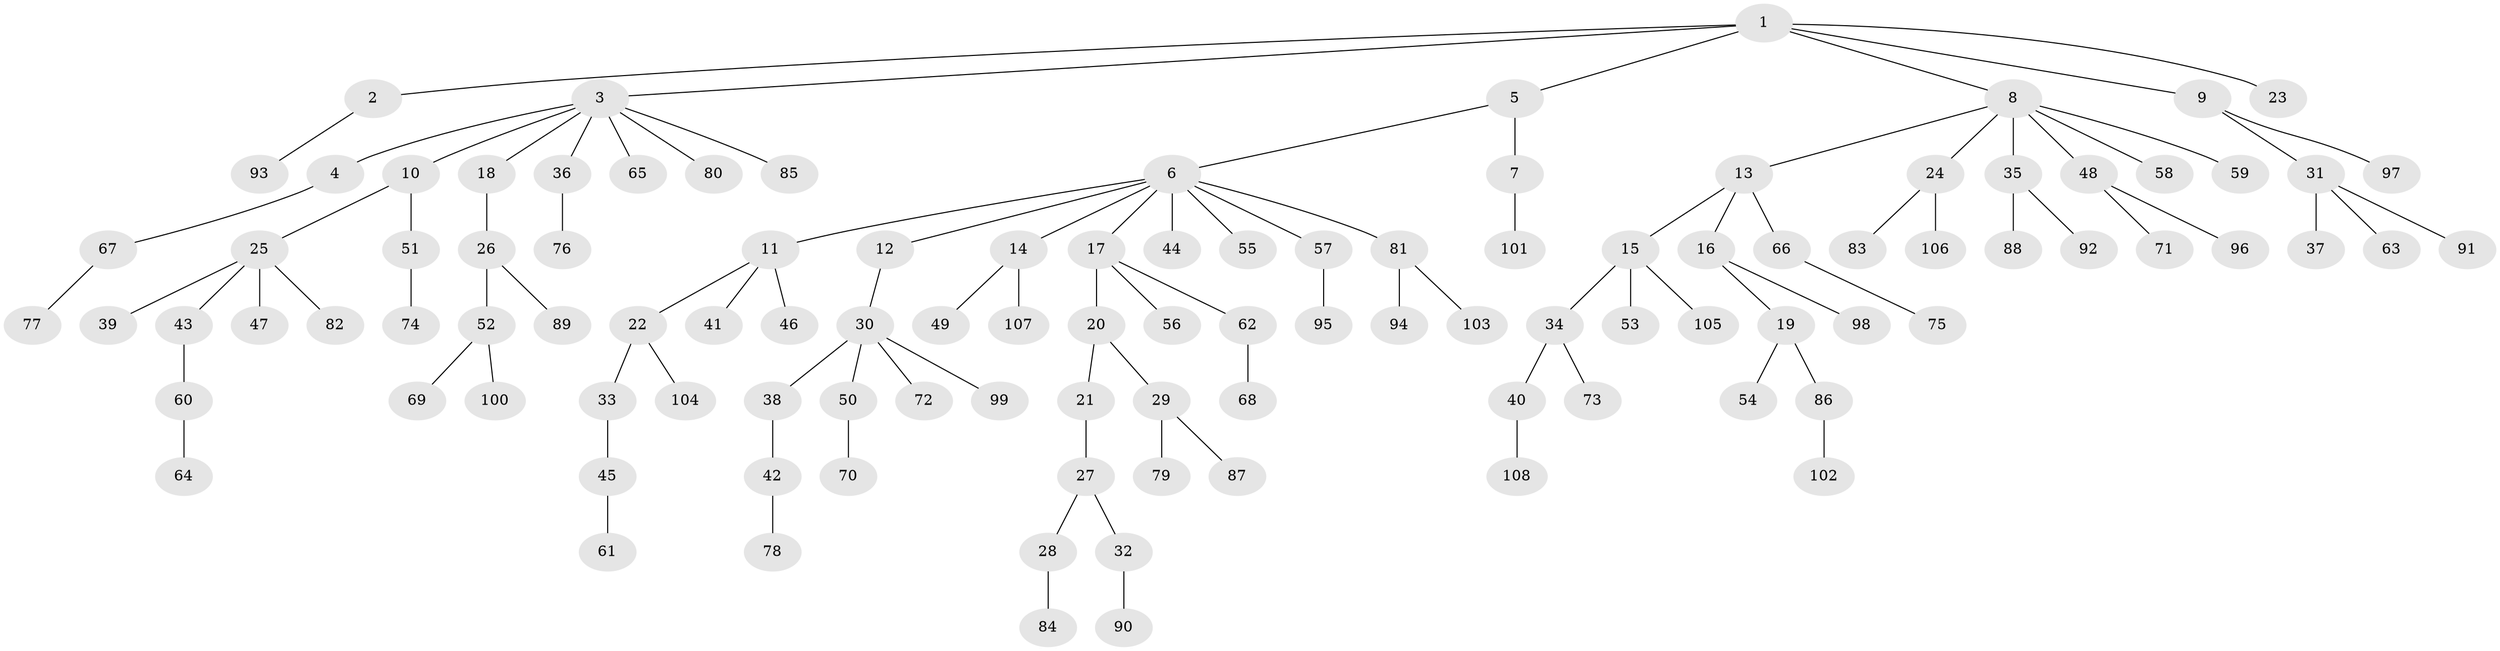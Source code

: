 // coarse degree distribution, {12: 0.015625, 2: 0.140625, 3: 0.140625, 9: 0.015625, 1: 0.609375, 5: 0.015625, 4: 0.0625}
// Generated by graph-tools (version 1.1) at 2025/19/03/04/25 18:19:22]
// undirected, 108 vertices, 107 edges
graph export_dot {
graph [start="1"]
  node [color=gray90,style=filled];
  1;
  2;
  3;
  4;
  5;
  6;
  7;
  8;
  9;
  10;
  11;
  12;
  13;
  14;
  15;
  16;
  17;
  18;
  19;
  20;
  21;
  22;
  23;
  24;
  25;
  26;
  27;
  28;
  29;
  30;
  31;
  32;
  33;
  34;
  35;
  36;
  37;
  38;
  39;
  40;
  41;
  42;
  43;
  44;
  45;
  46;
  47;
  48;
  49;
  50;
  51;
  52;
  53;
  54;
  55;
  56;
  57;
  58;
  59;
  60;
  61;
  62;
  63;
  64;
  65;
  66;
  67;
  68;
  69;
  70;
  71;
  72;
  73;
  74;
  75;
  76;
  77;
  78;
  79;
  80;
  81;
  82;
  83;
  84;
  85;
  86;
  87;
  88;
  89;
  90;
  91;
  92;
  93;
  94;
  95;
  96;
  97;
  98;
  99;
  100;
  101;
  102;
  103;
  104;
  105;
  106;
  107;
  108;
  1 -- 2;
  1 -- 3;
  1 -- 5;
  1 -- 8;
  1 -- 9;
  1 -- 23;
  2 -- 93;
  3 -- 4;
  3 -- 10;
  3 -- 18;
  3 -- 36;
  3 -- 65;
  3 -- 80;
  3 -- 85;
  4 -- 67;
  5 -- 6;
  5 -- 7;
  6 -- 11;
  6 -- 12;
  6 -- 14;
  6 -- 17;
  6 -- 44;
  6 -- 55;
  6 -- 57;
  6 -- 81;
  7 -- 101;
  8 -- 13;
  8 -- 24;
  8 -- 35;
  8 -- 48;
  8 -- 58;
  8 -- 59;
  9 -- 31;
  9 -- 97;
  10 -- 25;
  10 -- 51;
  11 -- 22;
  11 -- 41;
  11 -- 46;
  12 -- 30;
  13 -- 15;
  13 -- 16;
  13 -- 66;
  14 -- 49;
  14 -- 107;
  15 -- 34;
  15 -- 53;
  15 -- 105;
  16 -- 19;
  16 -- 98;
  17 -- 20;
  17 -- 56;
  17 -- 62;
  18 -- 26;
  19 -- 54;
  19 -- 86;
  20 -- 21;
  20 -- 29;
  21 -- 27;
  22 -- 33;
  22 -- 104;
  24 -- 83;
  24 -- 106;
  25 -- 39;
  25 -- 43;
  25 -- 47;
  25 -- 82;
  26 -- 52;
  26 -- 89;
  27 -- 28;
  27 -- 32;
  28 -- 84;
  29 -- 79;
  29 -- 87;
  30 -- 38;
  30 -- 50;
  30 -- 72;
  30 -- 99;
  31 -- 37;
  31 -- 63;
  31 -- 91;
  32 -- 90;
  33 -- 45;
  34 -- 40;
  34 -- 73;
  35 -- 88;
  35 -- 92;
  36 -- 76;
  38 -- 42;
  40 -- 108;
  42 -- 78;
  43 -- 60;
  45 -- 61;
  48 -- 71;
  48 -- 96;
  50 -- 70;
  51 -- 74;
  52 -- 69;
  52 -- 100;
  57 -- 95;
  60 -- 64;
  62 -- 68;
  66 -- 75;
  67 -- 77;
  81 -- 94;
  81 -- 103;
  86 -- 102;
}
